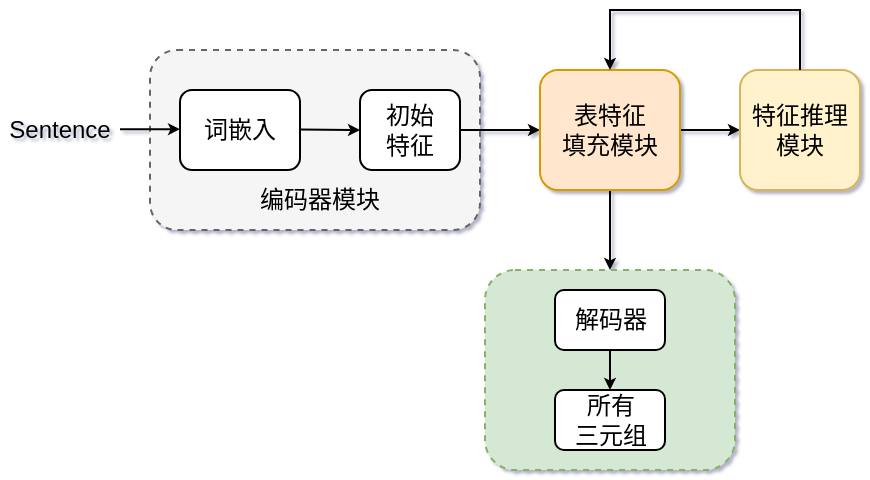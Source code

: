 <mxfile version="21.3.2" type="device">
  <diagram id="J5jh0EvAeAwq5rUOcNNh" name="第 1 页">
    <mxGraphModel dx="688" dy="451" grid="0" gridSize="10" guides="1" tooltips="1" connect="1" arrows="1" fold="1" page="1" pageScale="1" pageWidth="827" pageHeight="1169" background="none" math="0" shadow="1">
      <root>
        <mxCell id="0" />
        <mxCell id="1" parent="0" />
        <mxCell id="-xOVJIPQ-5dqLX6Yr240-22" value="" style="rounded=1;whiteSpace=wrap;html=1;dashed=1;fillColor=#f5f5f5;fontColor=#333333;strokeColor=#666666;" vertex="1" parent="1">
          <mxGeometry x="145" y="220" width="165" height="90" as="geometry" />
        </mxCell>
        <mxCell id="-xOVJIPQ-5dqLX6Yr240-21" value="" style="rounded=1;whiteSpace=wrap;html=1;dashed=1;fillColor=#d5e8d4;strokeColor=#82b366;" vertex="1" parent="1">
          <mxGeometry x="312.5" y="330" width="125" height="100" as="geometry" />
        </mxCell>
        <mxCell id="-xOVJIPQ-5dqLX6Yr240-1" value="词嵌入" style="rounded=1;whiteSpace=wrap;html=1;" vertex="1" parent="1">
          <mxGeometry x="160" y="240" width="60" height="40" as="geometry" />
        </mxCell>
        <mxCell id="-xOVJIPQ-5dqLX6Yr240-2" value="Sentence" style="text;html=1;strokeColor=none;fillColor=none;align=center;verticalAlign=middle;whiteSpace=wrap;rounded=0;" vertex="1" parent="1">
          <mxGeometry x="70" y="245" width="60" height="30" as="geometry" />
        </mxCell>
        <mxCell id="-xOVJIPQ-5dqLX6Yr240-3" value="" style="endArrow=classic;html=1;rounded=0;endSize=3;" edge="1" parent="1">
          <mxGeometry width="50" height="50" relative="1" as="geometry">
            <mxPoint x="130" y="259.58" as="sourcePoint" />
            <mxPoint x="160" y="259.58" as="targetPoint" />
          </mxGeometry>
        </mxCell>
        <mxCell id="-xOVJIPQ-5dqLX6Yr240-4" value="初始&lt;br&gt;特征" style="rounded=1;whiteSpace=wrap;html=1;" vertex="1" parent="1">
          <mxGeometry x="250" y="240" width="50" height="40" as="geometry" />
        </mxCell>
        <mxCell id="-xOVJIPQ-5dqLX6Yr240-5" value="" style="endArrow=classic;html=1;rounded=0;endSize=3;entryX=0;entryY=0.5;entryDx=0;entryDy=0;" edge="1" parent="1" target="-xOVJIPQ-5dqLX6Yr240-4">
          <mxGeometry width="50" height="50" relative="1" as="geometry">
            <mxPoint x="220" y="259.79" as="sourcePoint" />
            <mxPoint x="250" y="260.21" as="targetPoint" />
          </mxGeometry>
        </mxCell>
        <mxCell id="-xOVJIPQ-5dqLX6Yr240-6" value="" style="endArrow=classic;html=1;rounded=0;endSize=3;exitX=1;exitY=0.5;exitDx=0;exitDy=0;" edge="1" parent="1" source="-xOVJIPQ-5dqLX6Yr240-4">
          <mxGeometry width="50" height="50" relative="1" as="geometry">
            <mxPoint x="350" y="259.58" as="sourcePoint" />
            <mxPoint x="340" y="260" as="targetPoint" />
          </mxGeometry>
        </mxCell>
        <mxCell id="-xOVJIPQ-5dqLX6Yr240-11" value="" style="edgeStyle=orthogonalEdgeStyle;rounded=0;orthogonalLoop=1;jettySize=auto;html=1;endSize=3;" edge="1" parent="1" source="-xOVJIPQ-5dqLX6Yr240-8" target="-xOVJIPQ-5dqLX6Yr240-10">
          <mxGeometry relative="1" as="geometry" />
        </mxCell>
        <mxCell id="-xOVJIPQ-5dqLX6Yr240-15" value="" style="edgeStyle=orthogonalEdgeStyle;rounded=0;orthogonalLoop=1;jettySize=auto;html=1;endSize=3;" edge="1" parent="1" source="-xOVJIPQ-5dqLX6Yr240-8">
          <mxGeometry relative="1" as="geometry">
            <mxPoint x="375" y="330" as="targetPoint" />
          </mxGeometry>
        </mxCell>
        <mxCell id="-xOVJIPQ-5dqLX6Yr240-8" value="表特征&lt;br&gt;填充模块" style="rounded=1;whiteSpace=wrap;html=1;fillColor=#ffe6cc;strokeColor=#d79b00;" vertex="1" parent="1">
          <mxGeometry x="340" y="230" width="70" height="60" as="geometry" />
        </mxCell>
        <mxCell id="-xOVJIPQ-5dqLX6Yr240-10" value="特征推理&lt;br&gt;模块" style="whiteSpace=wrap;html=1;rounded=1;fillColor=#fff2cc;strokeColor=#d6b656;" vertex="1" parent="1">
          <mxGeometry x="440" y="230" width="60" height="60" as="geometry" />
        </mxCell>
        <mxCell id="-xOVJIPQ-5dqLX6Yr240-12" value="" style="edgeStyle=orthogonalEdgeStyle;rounded=0;orthogonalLoop=1;jettySize=auto;html=1;endSize=3;exitX=0.5;exitY=0;exitDx=0;exitDy=0;entryX=0.5;entryY=0;entryDx=0;entryDy=0;" edge="1" parent="1" source="-xOVJIPQ-5dqLX6Yr240-10" target="-xOVJIPQ-5dqLX6Yr240-8">
          <mxGeometry relative="1" as="geometry">
            <mxPoint x="490" y="190" as="sourcePoint" />
            <mxPoint x="380" y="130" as="targetPoint" />
            <Array as="points">
              <mxPoint x="470" y="200" />
              <mxPoint x="375" y="200" />
            </Array>
          </mxGeometry>
        </mxCell>
        <mxCell id="-xOVJIPQ-5dqLX6Yr240-13" value="编码器模块" style="text;html=1;strokeColor=none;fillColor=none;align=center;verticalAlign=middle;whiteSpace=wrap;rounded=0;" vertex="1" parent="1">
          <mxGeometry x="190" y="280" width="80" height="30" as="geometry" />
        </mxCell>
        <mxCell id="-xOVJIPQ-5dqLX6Yr240-14" value="解码器" style="whiteSpace=wrap;html=1;rounded=1;" vertex="1" parent="1">
          <mxGeometry x="347.5" y="340" width="55" height="30" as="geometry" />
        </mxCell>
        <mxCell id="-xOVJIPQ-5dqLX6Yr240-18" value="" style="endArrow=classic;html=1;rounded=0;endSize=3;exitX=0.5;exitY=1;exitDx=0;exitDy=0;" edge="1" parent="1" source="-xOVJIPQ-5dqLX6Yr240-14">
          <mxGeometry width="50" height="50" relative="1" as="geometry">
            <mxPoint x="370" y="390" as="sourcePoint" />
            <mxPoint x="375" y="390" as="targetPoint" />
          </mxGeometry>
        </mxCell>
        <mxCell id="-xOVJIPQ-5dqLX6Yr240-19" value="所有&lt;br&gt;三元组" style="whiteSpace=wrap;html=1;rounded=1;" vertex="1" parent="1">
          <mxGeometry x="347.5" y="390" width="55" height="30" as="geometry" />
        </mxCell>
      </root>
    </mxGraphModel>
  </diagram>
</mxfile>
